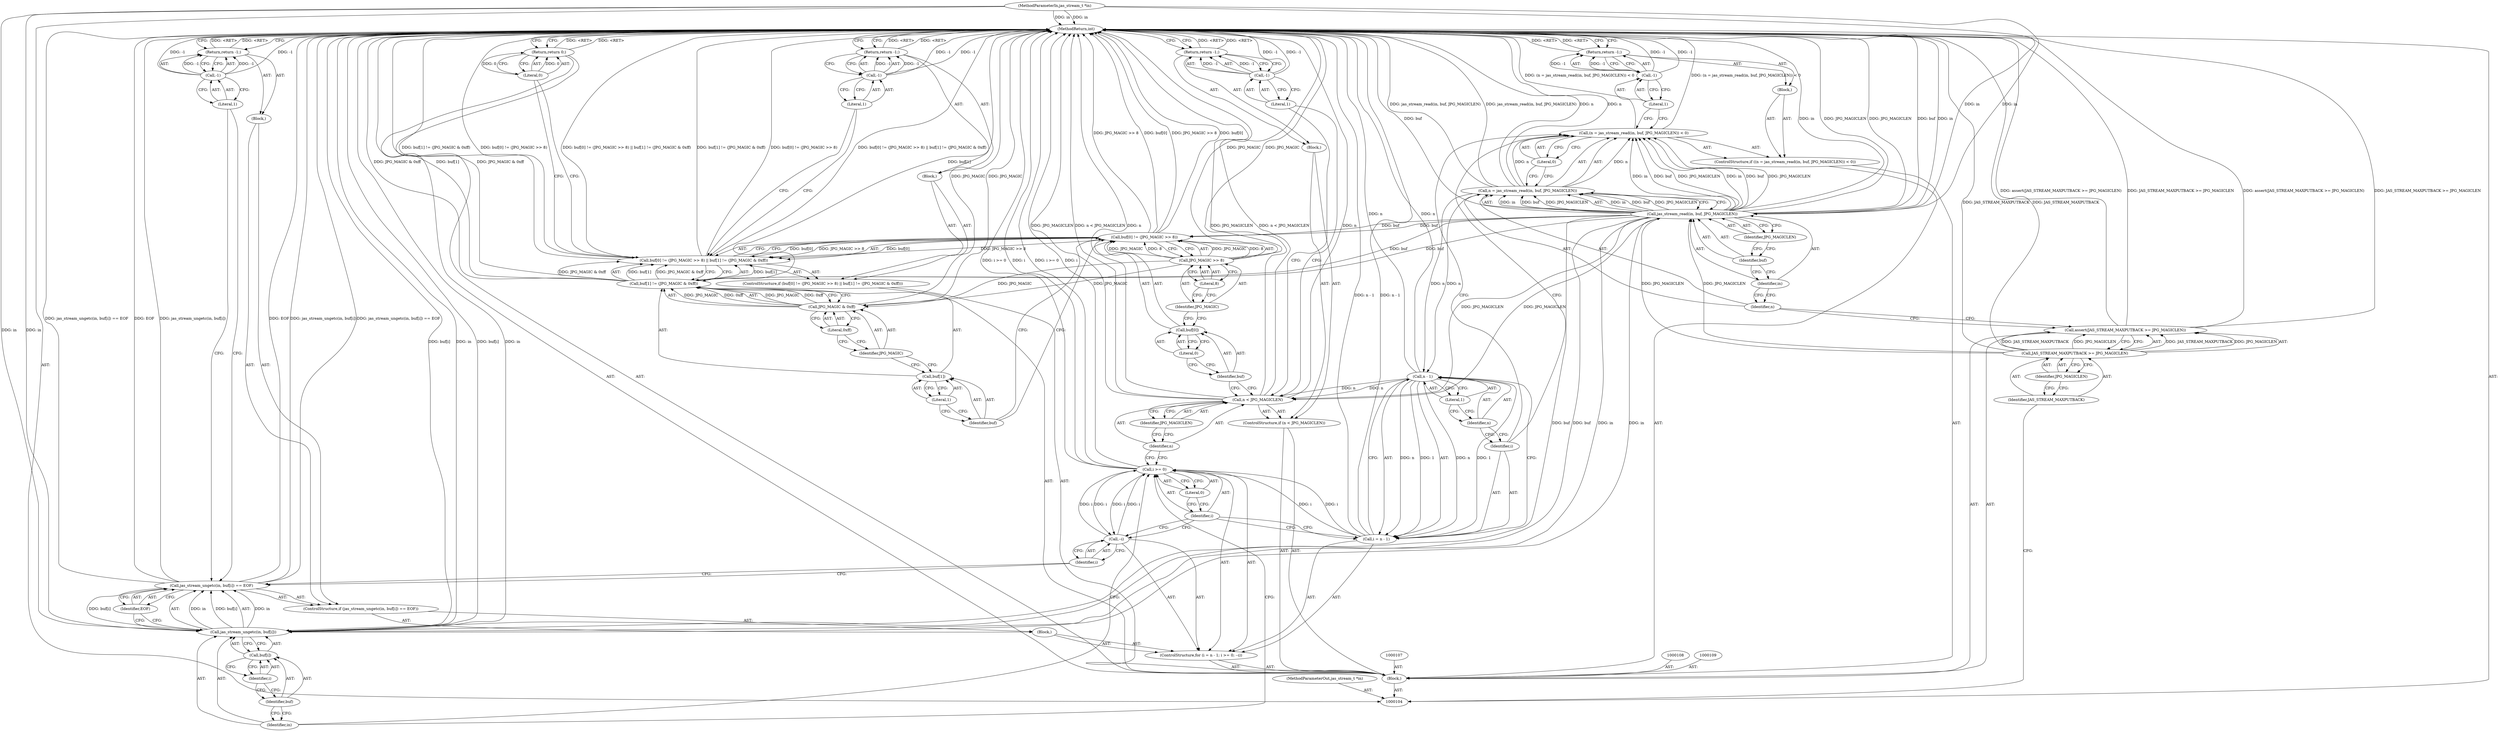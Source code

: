 digraph "0_jasper_d42b2388f7f8e0332c846675133acea151fc557a_41" {
"1000181" [label="(MethodReturn,int)"];
"1000105" [label="(MethodParameterIn,jas_stream_t *in)"];
"1000262" [label="(MethodParameterOut,jas_stream_t *in)"];
"1000114" [label="(ControlStructure,if ((n = jas_stream_read(in, buf, JPG_MAGICLEN)) < 0))"];
"1000118" [label="(Call,jas_stream_read(in, buf, JPG_MAGICLEN))"];
"1000119" [label="(Identifier,in)"];
"1000120" [label="(Identifier,buf)"];
"1000121" [label="(Identifier,JPG_MAGICLEN)"];
"1000115" [label="(Call,(n = jas_stream_read(in, buf, JPG_MAGICLEN)) < 0)"];
"1000122" [label="(Literal,0)"];
"1000123" [label="(Block,)"];
"1000116" [label="(Call,n = jas_stream_read(in, buf, JPG_MAGICLEN))"];
"1000117" [label="(Identifier,n)"];
"1000126" [label="(Literal,1)"];
"1000124" [label="(Return,return -1;)"];
"1000125" [label="(Call,-1)"];
"1000127" [label="(ControlStructure,for (i = n - 1; i >= 0; --i))"];
"1000130" [label="(Call,n - 1)"];
"1000131" [label="(Identifier,n)"];
"1000132" [label="(Literal,1)"];
"1000133" [label="(Call,i >= 0)"];
"1000134" [label="(Identifier,i)"];
"1000135" [label="(Literal,0)"];
"1000136" [label="(Call,--i)"];
"1000137" [label="(Identifier,i)"];
"1000138" [label="(Block,)"];
"1000128" [label="(Call,i = n - 1)"];
"1000129" [label="(Identifier,i)"];
"1000139" [label="(ControlStructure,if (jas_stream_ungetc(in, buf[i]) == EOF))"];
"1000142" [label="(Identifier,in)"];
"1000143" [label="(Call,buf[i])"];
"1000144" [label="(Identifier,buf)"];
"1000145" [label="(Identifier,i)"];
"1000146" [label="(Identifier,EOF)"];
"1000147" [label="(Block,)"];
"1000140" [label="(Call,jas_stream_ungetc(in, buf[i]) == EOF)"];
"1000141" [label="(Call,jas_stream_ungetc(in, buf[i]))"];
"1000149" [label="(Call,-1)"];
"1000150" [label="(Literal,1)"];
"1000148" [label="(Return,return -1;)"];
"1000106" [label="(Block,)"];
"1000151" [label="(ControlStructure,if (n < JPG_MAGICLEN))"];
"1000155" [label="(Block,)"];
"1000152" [label="(Call,n < JPG_MAGICLEN)"];
"1000153" [label="(Identifier,n)"];
"1000154" [label="(Identifier,JPG_MAGICLEN)"];
"1000158" [label="(Literal,1)"];
"1000156" [label="(Return,return -1;)"];
"1000157" [label="(Call,-1)"];
"1000159" [label="(ControlStructure,if (buf[0] != (JPG_MAGIC >> 8) || buf[1] != (JPG_MAGIC & 0xff)))"];
"1000165" [label="(Call,JPG_MAGIC >> 8)"];
"1000166" [label="(Identifier,JPG_MAGIC)"];
"1000167" [label="(Literal,8)"];
"1000168" [label="(Call,buf[1] != (JPG_MAGIC & 0xff))"];
"1000169" [label="(Call,buf[1])"];
"1000170" [label="(Identifier,buf)"];
"1000171" [label="(Literal,1)"];
"1000172" [label="(Call,JPG_MAGIC & 0xff)"];
"1000173" [label="(Identifier,JPG_MAGIC)"];
"1000160" [label="(Call,buf[0] != (JPG_MAGIC >> 8) || buf[1] != (JPG_MAGIC & 0xff))"];
"1000161" [label="(Call,buf[0] != (JPG_MAGIC >> 8))"];
"1000162" [label="(Call,buf[0])"];
"1000163" [label="(Identifier,buf)"];
"1000174" [label="(Literal,0xff)"];
"1000175" [label="(Block,)"];
"1000164" [label="(Literal,0)"];
"1000178" [label="(Literal,1)"];
"1000176" [label="(Return,return -1;)"];
"1000177" [label="(Call,-1)"];
"1000179" [label="(Return,return 0;)"];
"1000180" [label="(Literal,0)"];
"1000110" [label="(Call,assert(JAS_STREAM_MAXPUTBACK >= JPG_MAGICLEN))"];
"1000113" [label="(Identifier,JPG_MAGICLEN)"];
"1000111" [label="(Call,JAS_STREAM_MAXPUTBACK >= JPG_MAGICLEN)"];
"1000112" [label="(Identifier,JAS_STREAM_MAXPUTBACK)"];
"1000181" -> "1000104"  [label="AST: "];
"1000181" -> "1000124"  [label="CFG: "];
"1000181" -> "1000148"  [label="CFG: "];
"1000181" -> "1000156"  [label="CFG: "];
"1000181" -> "1000176"  [label="CFG: "];
"1000181" -> "1000179"  [label="CFG: "];
"1000116" -> "1000181"  [label="DDG: n"];
"1000116" -> "1000181"  [label="DDG: jas_stream_read(in, buf, JPG_MAGICLEN)"];
"1000125" -> "1000181"  [label="DDG: -1"];
"1000168" -> "1000181"  [label="DDG: buf[1]"];
"1000168" -> "1000181"  [label="DDG: JPG_MAGIC & 0xff"];
"1000157" -> "1000181"  [label="DDG: -1"];
"1000105" -> "1000181"  [label="DDG: in"];
"1000160" -> "1000181"  [label="DDG: buf[0] != (JPG_MAGIC >> 8) || buf[1] != (JPG_MAGIC & 0xff)"];
"1000160" -> "1000181"  [label="DDG: buf[1] != (JPG_MAGIC & 0xff)"];
"1000160" -> "1000181"  [label="DDG: buf[0] != (JPG_MAGIC >> 8)"];
"1000140" -> "1000181"  [label="DDG: jas_stream_ungetc(in, buf[i])"];
"1000140" -> "1000181"  [label="DDG: jas_stream_ungetc(in, buf[i]) == EOF"];
"1000140" -> "1000181"  [label="DDG: EOF"];
"1000133" -> "1000181"  [label="DDG: i"];
"1000133" -> "1000181"  [label="DDG: i >= 0"];
"1000149" -> "1000181"  [label="DDG: -1"];
"1000152" -> "1000181"  [label="DDG: n"];
"1000152" -> "1000181"  [label="DDG: JPG_MAGICLEN"];
"1000152" -> "1000181"  [label="DDG: n < JPG_MAGICLEN"];
"1000177" -> "1000181"  [label="DDG: -1"];
"1000118" -> "1000181"  [label="DDG: in"];
"1000118" -> "1000181"  [label="DDG: JPG_MAGICLEN"];
"1000118" -> "1000181"  [label="DDG: buf"];
"1000128" -> "1000181"  [label="DDG: n - 1"];
"1000141" -> "1000181"  [label="DDG: in"];
"1000141" -> "1000181"  [label="DDG: buf[i]"];
"1000165" -> "1000181"  [label="DDG: JPG_MAGIC"];
"1000115" -> "1000181"  [label="DDG: (n = jas_stream_read(in, buf, JPG_MAGICLEN)) < 0"];
"1000111" -> "1000181"  [label="DDG: JAS_STREAM_MAXPUTBACK"];
"1000110" -> "1000181"  [label="DDG: assert(JAS_STREAM_MAXPUTBACK >= JPG_MAGICLEN)"];
"1000110" -> "1000181"  [label="DDG: JAS_STREAM_MAXPUTBACK >= JPG_MAGICLEN"];
"1000172" -> "1000181"  [label="DDG: JPG_MAGIC"];
"1000161" -> "1000181"  [label="DDG: buf[0]"];
"1000161" -> "1000181"  [label="DDG: JPG_MAGIC >> 8"];
"1000130" -> "1000181"  [label="DDG: n"];
"1000124" -> "1000181"  [label="DDG: <RET>"];
"1000148" -> "1000181"  [label="DDG: <RET>"];
"1000179" -> "1000181"  [label="DDG: <RET>"];
"1000156" -> "1000181"  [label="DDG: <RET>"];
"1000176" -> "1000181"  [label="DDG: <RET>"];
"1000105" -> "1000104"  [label="AST: "];
"1000105" -> "1000181"  [label="DDG: in"];
"1000105" -> "1000118"  [label="DDG: in"];
"1000105" -> "1000141"  [label="DDG: in"];
"1000262" -> "1000104"  [label="AST: "];
"1000114" -> "1000106"  [label="AST: "];
"1000115" -> "1000114"  [label="AST: "];
"1000123" -> "1000114"  [label="AST: "];
"1000118" -> "1000116"  [label="AST: "];
"1000118" -> "1000121"  [label="CFG: "];
"1000119" -> "1000118"  [label="AST: "];
"1000120" -> "1000118"  [label="AST: "];
"1000121" -> "1000118"  [label="AST: "];
"1000116" -> "1000118"  [label="CFG: "];
"1000118" -> "1000181"  [label="DDG: in"];
"1000118" -> "1000181"  [label="DDG: JPG_MAGICLEN"];
"1000118" -> "1000181"  [label="DDG: buf"];
"1000118" -> "1000115"  [label="DDG: in"];
"1000118" -> "1000115"  [label="DDG: buf"];
"1000118" -> "1000115"  [label="DDG: JPG_MAGICLEN"];
"1000118" -> "1000116"  [label="DDG: in"];
"1000118" -> "1000116"  [label="DDG: buf"];
"1000118" -> "1000116"  [label="DDG: JPG_MAGICLEN"];
"1000105" -> "1000118"  [label="DDG: in"];
"1000111" -> "1000118"  [label="DDG: JPG_MAGICLEN"];
"1000118" -> "1000141"  [label="DDG: in"];
"1000118" -> "1000141"  [label="DDG: buf"];
"1000118" -> "1000152"  [label="DDG: JPG_MAGICLEN"];
"1000118" -> "1000161"  [label="DDG: buf"];
"1000118" -> "1000168"  [label="DDG: buf"];
"1000119" -> "1000118"  [label="AST: "];
"1000119" -> "1000117"  [label="CFG: "];
"1000120" -> "1000119"  [label="CFG: "];
"1000120" -> "1000118"  [label="AST: "];
"1000120" -> "1000119"  [label="CFG: "];
"1000121" -> "1000120"  [label="CFG: "];
"1000121" -> "1000118"  [label="AST: "];
"1000121" -> "1000120"  [label="CFG: "];
"1000118" -> "1000121"  [label="CFG: "];
"1000115" -> "1000114"  [label="AST: "];
"1000115" -> "1000122"  [label="CFG: "];
"1000116" -> "1000115"  [label="AST: "];
"1000122" -> "1000115"  [label="AST: "];
"1000126" -> "1000115"  [label="CFG: "];
"1000129" -> "1000115"  [label="CFG: "];
"1000115" -> "1000181"  [label="DDG: (n = jas_stream_read(in, buf, JPG_MAGICLEN)) < 0"];
"1000116" -> "1000115"  [label="DDG: n"];
"1000118" -> "1000115"  [label="DDG: in"];
"1000118" -> "1000115"  [label="DDG: buf"];
"1000118" -> "1000115"  [label="DDG: JPG_MAGICLEN"];
"1000122" -> "1000115"  [label="AST: "];
"1000122" -> "1000116"  [label="CFG: "];
"1000115" -> "1000122"  [label="CFG: "];
"1000123" -> "1000114"  [label="AST: "];
"1000124" -> "1000123"  [label="AST: "];
"1000116" -> "1000115"  [label="AST: "];
"1000116" -> "1000118"  [label="CFG: "];
"1000117" -> "1000116"  [label="AST: "];
"1000118" -> "1000116"  [label="AST: "];
"1000122" -> "1000116"  [label="CFG: "];
"1000116" -> "1000181"  [label="DDG: n"];
"1000116" -> "1000181"  [label="DDG: jas_stream_read(in, buf, JPG_MAGICLEN)"];
"1000116" -> "1000115"  [label="DDG: n"];
"1000118" -> "1000116"  [label="DDG: in"];
"1000118" -> "1000116"  [label="DDG: buf"];
"1000118" -> "1000116"  [label="DDG: JPG_MAGICLEN"];
"1000116" -> "1000130"  [label="DDG: n"];
"1000117" -> "1000116"  [label="AST: "];
"1000117" -> "1000110"  [label="CFG: "];
"1000119" -> "1000117"  [label="CFG: "];
"1000126" -> "1000125"  [label="AST: "];
"1000126" -> "1000115"  [label="CFG: "];
"1000125" -> "1000126"  [label="CFG: "];
"1000124" -> "1000123"  [label="AST: "];
"1000124" -> "1000125"  [label="CFG: "];
"1000125" -> "1000124"  [label="AST: "];
"1000181" -> "1000124"  [label="CFG: "];
"1000124" -> "1000181"  [label="DDG: <RET>"];
"1000125" -> "1000124"  [label="DDG: -1"];
"1000125" -> "1000124"  [label="AST: "];
"1000125" -> "1000126"  [label="CFG: "];
"1000126" -> "1000125"  [label="AST: "];
"1000124" -> "1000125"  [label="CFG: "];
"1000125" -> "1000181"  [label="DDG: -1"];
"1000125" -> "1000124"  [label="DDG: -1"];
"1000127" -> "1000106"  [label="AST: "];
"1000128" -> "1000127"  [label="AST: "];
"1000133" -> "1000127"  [label="AST: "];
"1000136" -> "1000127"  [label="AST: "];
"1000138" -> "1000127"  [label="AST: "];
"1000130" -> "1000128"  [label="AST: "];
"1000130" -> "1000132"  [label="CFG: "];
"1000131" -> "1000130"  [label="AST: "];
"1000132" -> "1000130"  [label="AST: "];
"1000128" -> "1000130"  [label="CFG: "];
"1000130" -> "1000181"  [label="DDG: n"];
"1000130" -> "1000128"  [label="DDG: n"];
"1000130" -> "1000128"  [label="DDG: 1"];
"1000116" -> "1000130"  [label="DDG: n"];
"1000130" -> "1000152"  [label="DDG: n"];
"1000131" -> "1000130"  [label="AST: "];
"1000131" -> "1000129"  [label="CFG: "];
"1000132" -> "1000131"  [label="CFG: "];
"1000132" -> "1000130"  [label="AST: "];
"1000132" -> "1000131"  [label="CFG: "];
"1000130" -> "1000132"  [label="CFG: "];
"1000133" -> "1000127"  [label="AST: "];
"1000133" -> "1000135"  [label="CFG: "];
"1000134" -> "1000133"  [label="AST: "];
"1000135" -> "1000133"  [label="AST: "];
"1000142" -> "1000133"  [label="CFG: "];
"1000153" -> "1000133"  [label="CFG: "];
"1000133" -> "1000181"  [label="DDG: i"];
"1000133" -> "1000181"  [label="DDG: i >= 0"];
"1000128" -> "1000133"  [label="DDG: i"];
"1000136" -> "1000133"  [label="DDG: i"];
"1000133" -> "1000136"  [label="DDG: i"];
"1000134" -> "1000133"  [label="AST: "];
"1000134" -> "1000128"  [label="CFG: "];
"1000134" -> "1000136"  [label="CFG: "];
"1000135" -> "1000134"  [label="CFG: "];
"1000135" -> "1000133"  [label="AST: "];
"1000135" -> "1000134"  [label="CFG: "];
"1000133" -> "1000135"  [label="CFG: "];
"1000136" -> "1000127"  [label="AST: "];
"1000136" -> "1000137"  [label="CFG: "];
"1000137" -> "1000136"  [label="AST: "];
"1000134" -> "1000136"  [label="CFG: "];
"1000136" -> "1000133"  [label="DDG: i"];
"1000133" -> "1000136"  [label="DDG: i"];
"1000137" -> "1000136"  [label="AST: "];
"1000137" -> "1000140"  [label="CFG: "];
"1000136" -> "1000137"  [label="CFG: "];
"1000138" -> "1000127"  [label="AST: "];
"1000139" -> "1000138"  [label="AST: "];
"1000128" -> "1000127"  [label="AST: "];
"1000128" -> "1000130"  [label="CFG: "];
"1000129" -> "1000128"  [label="AST: "];
"1000130" -> "1000128"  [label="AST: "];
"1000134" -> "1000128"  [label="CFG: "];
"1000128" -> "1000181"  [label="DDG: n - 1"];
"1000130" -> "1000128"  [label="DDG: n"];
"1000130" -> "1000128"  [label="DDG: 1"];
"1000128" -> "1000133"  [label="DDG: i"];
"1000129" -> "1000128"  [label="AST: "];
"1000129" -> "1000115"  [label="CFG: "];
"1000131" -> "1000129"  [label="CFG: "];
"1000139" -> "1000138"  [label="AST: "];
"1000140" -> "1000139"  [label="AST: "];
"1000147" -> "1000139"  [label="AST: "];
"1000142" -> "1000141"  [label="AST: "];
"1000142" -> "1000133"  [label="CFG: "];
"1000144" -> "1000142"  [label="CFG: "];
"1000143" -> "1000141"  [label="AST: "];
"1000143" -> "1000145"  [label="CFG: "];
"1000144" -> "1000143"  [label="AST: "];
"1000145" -> "1000143"  [label="AST: "];
"1000141" -> "1000143"  [label="CFG: "];
"1000144" -> "1000143"  [label="AST: "];
"1000144" -> "1000142"  [label="CFG: "];
"1000145" -> "1000144"  [label="CFG: "];
"1000145" -> "1000143"  [label="AST: "];
"1000145" -> "1000144"  [label="CFG: "];
"1000143" -> "1000145"  [label="CFG: "];
"1000146" -> "1000140"  [label="AST: "];
"1000146" -> "1000141"  [label="CFG: "];
"1000140" -> "1000146"  [label="CFG: "];
"1000147" -> "1000139"  [label="AST: "];
"1000148" -> "1000147"  [label="AST: "];
"1000140" -> "1000139"  [label="AST: "];
"1000140" -> "1000146"  [label="CFG: "];
"1000141" -> "1000140"  [label="AST: "];
"1000146" -> "1000140"  [label="AST: "];
"1000150" -> "1000140"  [label="CFG: "];
"1000137" -> "1000140"  [label="CFG: "];
"1000140" -> "1000181"  [label="DDG: jas_stream_ungetc(in, buf[i])"];
"1000140" -> "1000181"  [label="DDG: jas_stream_ungetc(in, buf[i]) == EOF"];
"1000140" -> "1000181"  [label="DDG: EOF"];
"1000141" -> "1000140"  [label="DDG: in"];
"1000141" -> "1000140"  [label="DDG: buf[i]"];
"1000141" -> "1000140"  [label="AST: "];
"1000141" -> "1000143"  [label="CFG: "];
"1000142" -> "1000141"  [label="AST: "];
"1000143" -> "1000141"  [label="AST: "];
"1000146" -> "1000141"  [label="CFG: "];
"1000141" -> "1000181"  [label="DDG: in"];
"1000141" -> "1000181"  [label="DDG: buf[i]"];
"1000141" -> "1000140"  [label="DDG: in"];
"1000141" -> "1000140"  [label="DDG: buf[i]"];
"1000118" -> "1000141"  [label="DDG: in"];
"1000118" -> "1000141"  [label="DDG: buf"];
"1000105" -> "1000141"  [label="DDG: in"];
"1000149" -> "1000148"  [label="AST: "];
"1000149" -> "1000150"  [label="CFG: "];
"1000150" -> "1000149"  [label="AST: "];
"1000148" -> "1000149"  [label="CFG: "];
"1000149" -> "1000181"  [label="DDG: -1"];
"1000149" -> "1000148"  [label="DDG: -1"];
"1000150" -> "1000149"  [label="AST: "];
"1000150" -> "1000140"  [label="CFG: "];
"1000149" -> "1000150"  [label="CFG: "];
"1000148" -> "1000147"  [label="AST: "];
"1000148" -> "1000149"  [label="CFG: "];
"1000149" -> "1000148"  [label="AST: "];
"1000181" -> "1000148"  [label="CFG: "];
"1000148" -> "1000181"  [label="DDG: <RET>"];
"1000149" -> "1000148"  [label="DDG: -1"];
"1000106" -> "1000104"  [label="AST: "];
"1000107" -> "1000106"  [label="AST: "];
"1000108" -> "1000106"  [label="AST: "];
"1000109" -> "1000106"  [label="AST: "];
"1000110" -> "1000106"  [label="AST: "];
"1000114" -> "1000106"  [label="AST: "];
"1000127" -> "1000106"  [label="AST: "];
"1000151" -> "1000106"  [label="AST: "];
"1000159" -> "1000106"  [label="AST: "];
"1000179" -> "1000106"  [label="AST: "];
"1000151" -> "1000106"  [label="AST: "];
"1000152" -> "1000151"  [label="AST: "];
"1000155" -> "1000151"  [label="AST: "];
"1000155" -> "1000151"  [label="AST: "];
"1000156" -> "1000155"  [label="AST: "];
"1000152" -> "1000151"  [label="AST: "];
"1000152" -> "1000154"  [label="CFG: "];
"1000153" -> "1000152"  [label="AST: "];
"1000154" -> "1000152"  [label="AST: "];
"1000158" -> "1000152"  [label="CFG: "];
"1000163" -> "1000152"  [label="CFG: "];
"1000152" -> "1000181"  [label="DDG: n"];
"1000152" -> "1000181"  [label="DDG: JPG_MAGICLEN"];
"1000152" -> "1000181"  [label="DDG: n < JPG_MAGICLEN"];
"1000130" -> "1000152"  [label="DDG: n"];
"1000118" -> "1000152"  [label="DDG: JPG_MAGICLEN"];
"1000153" -> "1000152"  [label="AST: "];
"1000153" -> "1000133"  [label="CFG: "];
"1000154" -> "1000153"  [label="CFG: "];
"1000154" -> "1000152"  [label="AST: "];
"1000154" -> "1000153"  [label="CFG: "];
"1000152" -> "1000154"  [label="CFG: "];
"1000158" -> "1000157"  [label="AST: "];
"1000158" -> "1000152"  [label="CFG: "];
"1000157" -> "1000158"  [label="CFG: "];
"1000156" -> "1000155"  [label="AST: "];
"1000156" -> "1000157"  [label="CFG: "];
"1000157" -> "1000156"  [label="AST: "];
"1000181" -> "1000156"  [label="CFG: "];
"1000156" -> "1000181"  [label="DDG: <RET>"];
"1000157" -> "1000156"  [label="DDG: -1"];
"1000157" -> "1000156"  [label="AST: "];
"1000157" -> "1000158"  [label="CFG: "];
"1000158" -> "1000157"  [label="AST: "];
"1000156" -> "1000157"  [label="CFG: "];
"1000157" -> "1000181"  [label="DDG: -1"];
"1000157" -> "1000156"  [label="DDG: -1"];
"1000159" -> "1000106"  [label="AST: "];
"1000160" -> "1000159"  [label="AST: "];
"1000175" -> "1000159"  [label="AST: "];
"1000165" -> "1000161"  [label="AST: "];
"1000165" -> "1000167"  [label="CFG: "];
"1000166" -> "1000165"  [label="AST: "];
"1000167" -> "1000165"  [label="AST: "];
"1000161" -> "1000165"  [label="CFG: "];
"1000165" -> "1000181"  [label="DDG: JPG_MAGIC"];
"1000165" -> "1000161"  [label="DDG: JPG_MAGIC"];
"1000165" -> "1000161"  [label="DDG: 8"];
"1000165" -> "1000172"  [label="DDG: JPG_MAGIC"];
"1000166" -> "1000165"  [label="AST: "];
"1000166" -> "1000162"  [label="CFG: "];
"1000167" -> "1000166"  [label="CFG: "];
"1000167" -> "1000165"  [label="AST: "];
"1000167" -> "1000166"  [label="CFG: "];
"1000165" -> "1000167"  [label="CFG: "];
"1000168" -> "1000160"  [label="AST: "];
"1000168" -> "1000172"  [label="CFG: "];
"1000169" -> "1000168"  [label="AST: "];
"1000172" -> "1000168"  [label="AST: "];
"1000160" -> "1000168"  [label="CFG: "];
"1000168" -> "1000181"  [label="DDG: buf[1]"];
"1000168" -> "1000181"  [label="DDG: JPG_MAGIC & 0xff"];
"1000168" -> "1000160"  [label="DDG: buf[1]"];
"1000168" -> "1000160"  [label="DDG: JPG_MAGIC & 0xff"];
"1000118" -> "1000168"  [label="DDG: buf"];
"1000172" -> "1000168"  [label="DDG: JPG_MAGIC"];
"1000172" -> "1000168"  [label="DDG: 0xff"];
"1000169" -> "1000168"  [label="AST: "];
"1000169" -> "1000171"  [label="CFG: "];
"1000170" -> "1000169"  [label="AST: "];
"1000171" -> "1000169"  [label="AST: "];
"1000173" -> "1000169"  [label="CFG: "];
"1000170" -> "1000169"  [label="AST: "];
"1000170" -> "1000161"  [label="CFG: "];
"1000171" -> "1000170"  [label="CFG: "];
"1000171" -> "1000169"  [label="AST: "];
"1000171" -> "1000170"  [label="CFG: "];
"1000169" -> "1000171"  [label="CFG: "];
"1000172" -> "1000168"  [label="AST: "];
"1000172" -> "1000174"  [label="CFG: "];
"1000173" -> "1000172"  [label="AST: "];
"1000174" -> "1000172"  [label="AST: "];
"1000168" -> "1000172"  [label="CFG: "];
"1000172" -> "1000181"  [label="DDG: JPG_MAGIC"];
"1000172" -> "1000168"  [label="DDG: JPG_MAGIC"];
"1000172" -> "1000168"  [label="DDG: 0xff"];
"1000165" -> "1000172"  [label="DDG: JPG_MAGIC"];
"1000173" -> "1000172"  [label="AST: "];
"1000173" -> "1000169"  [label="CFG: "];
"1000174" -> "1000173"  [label="CFG: "];
"1000160" -> "1000159"  [label="AST: "];
"1000160" -> "1000161"  [label="CFG: "];
"1000160" -> "1000168"  [label="CFG: "];
"1000161" -> "1000160"  [label="AST: "];
"1000168" -> "1000160"  [label="AST: "];
"1000178" -> "1000160"  [label="CFG: "];
"1000180" -> "1000160"  [label="CFG: "];
"1000160" -> "1000181"  [label="DDG: buf[0] != (JPG_MAGIC >> 8) || buf[1] != (JPG_MAGIC & 0xff)"];
"1000160" -> "1000181"  [label="DDG: buf[1] != (JPG_MAGIC & 0xff)"];
"1000160" -> "1000181"  [label="DDG: buf[0] != (JPG_MAGIC >> 8)"];
"1000161" -> "1000160"  [label="DDG: buf[0]"];
"1000161" -> "1000160"  [label="DDG: JPG_MAGIC >> 8"];
"1000168" -> "1000160"  [label="DDG: buf[1]"];
"1000168" -> "1000160"  [label="DDG: JPG_MAGIC & 0xff"];
"1000161" -> "1000160"  [label="AST: "];
"1000161" -> "1000165"  [label="CFG: "];
"1000162" -> "1000161"  [label="AST: "];
"1000165" -> "1000161"  [label="AST: "];
"1000170" -> "1000161"  [label="CFG: "];
"1000160" -> "1000161"  [label="CFG: "];
"1000161" -> "1000181"  [label="DDG: buf[0]"];
"1000161" -> "1000181"  [label="DDG: JPG_MAGIC >> 8"];
"1000161" -> "1000160"  [label="DDG: buf[0]"];
"1000161" -> "1000160"  [label="DDG: JPG_MAGIC >> 8"];
"1000118" -> "1000161"  [label="DDG: buf"];
"1000165" -> "1000161"  [label="DDG: JPG_MAGIC"];
"1000165" -> "1000161"  [label="DDG: 8"];
"1000162" -> "1000161"  [label="AST: "];
"1000162" -> "1000164"  [label="CFG: "];
"1000163" -> "1000162"  [label="AST: "];
"1000164" -> "1000162"  [label="AST: "];
"1000166" -> "1000162"  [label="CFG: "];
"1000163" -> "1000162"  [label="AST: "];
"1000163" -> "1000152"  [label="CFG: "];
"1000164" -> "1000163"  [label="CFG: "];
"1000174" -> "1000172"  [label="AST: "];
"1000174" -> "1000173"  [label="CFG: "];
"1000172" -> "1000174"  [label="CFG: "];
"1000175" -> "1000159"  [label="AST: "];
"1000176" -> "1000175"  [label="AST: "];
"1000164" -> "1000162"  [label="AST: "];
"1000164" -> "1000163"  [label="CFG: "];
"1000162" -> "1000164"  [label="CFG: "];
"1000178" -> "1000177"  [label="AST: "];
"1000178" -> "1000160"  [label="CFG: "];
"1000177" -> "1000178"  [label="CFG: "];
"1000176" -> "1000175"  [label="AST: "];
"1000176" -> "1000177"  [label="CFG: "];
"1000177" -> "1000176"  [label="AST: "];
"1000181" -> "1000176"  [label="CFG: "];
"1000176" -> "1000181"  [label="DDG: <RET>"];
"1000177" -> "1000176"  [label="DDG: -1"];
"1000177" -> "1000176"  [label="AST: "];
"1000177" -> "1000178"  [label="CFG: "];
"1000178" -> "1000177"  [label="AST: "];
"1000176" -> "1000177"  [label="CFG: "];
"1000177" -> "1000181"  [label="DDG: -1"];
"1000177" -> "1000176"  [label="DDG: -1"];
"1000179" -> "1000106"  [label="AST: "];
"1000179" -> "1000180"  [label="CFG: "];
"1000180" -> "1000179"  [label="AST: "];
"1000181" -> "1000179"  [label="CFG: "];
"1000179" -> "1000181"  [label="DDG: <RET>"];
"1000180" -> "1000179"  [label="DDG: 0"];
"1000180" -> "1000179"  [label="AST: "];
"1000180" -> "1000160"  [label="CFG: "];
"1000179" -> "1000180"  [label="CFG: "];
"1000180" -> "1000179"  [label="DDG: 0"];
"1000110" -> "1000106"  [label="AST: "];
"1000110" -> "1000111"  [label="CFG: "];
"1000111" -> "1000110"  [label="AST: "];
"1000117" -> "1000110"  [label="CFG: "];
"1000110" -> "1000181"  [label="DDG: assert(JAS_STREAM_MAXPUTBACK >= JPG_MAGICLEN)"];
"1000110" -> "1000181"  [label="DDG: JAS_STREAM_MAXPUTBACK >= JPG_MAGICLEN"];
"1000111" -> "1000110"  [label="DDG: JAS_STREAM_MAXPUTBACK"];
"1000111" -> "1000110"  [label="DDG: JPG_MAGICLEN"];
"1000113" -> "1000111"  [label="AST: "];
"1000113" -> "1000112"  [label="CFG: "];
"1000111" -> "1000113"  [label="CFG: "];
"1000111" -> "1000110"  [label="AST: "];
"1000111" -> "1000113"  [label="CFG: "];
"1000112" -> "1000111"  [label="AST: "];
"1000113" -> "1000111"  [label="AST: "];
"1000110" -> "1000111"  [label="CFG: "];
"1000111" -> "1000181"  [label="DDG: JAS_STREAM_MAXPUTBACK"];
"1000111" -> "1000110"  [label="DDG: JAS_STREAM_MAXPUTBACK"];
"1000111" -> "1000110"  [label="DDG: JPG_MAGICLEN"];
"1000111" -> "1000118"  [label="DDG: JPG_MAGICLEN"];
"1000112" -> "1000111"  [label="AST: "];
"1000112" -> "1000104"  [label="CFG: "];
"1000113" -> "1000112"  [label="CFG: "];
}
